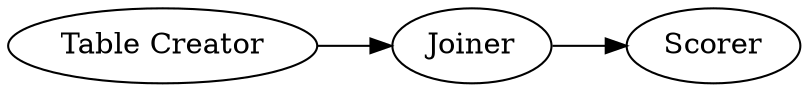 digraph {
	2 -> 3
	1 -> 2
	1 [label="Table Creator"]
	3 [label=Scorer]
	2 [label=Joiner]
	rankdir=LR
}
